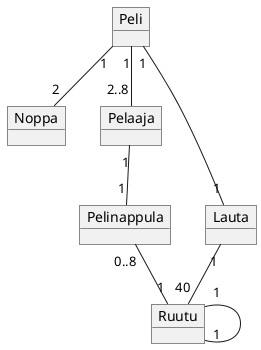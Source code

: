 @startuml tehtava1

object Peli
object Noppa
object Pelaaja 
object Pelinappula
object Lauta
object Ruutu

Peli "1" -- "2" Noppa
Peli "1" -- "2..8" Pelaaja
Peli "1" -- "1" Lauta
Pelaaja "1" -- "1" Pelinappula
Lauta "1" -- "40" Ruutu
Ruutu "1" -- "1" Ruutu
Pelinappula "0..8" -- "1" Ruutu

@enduml